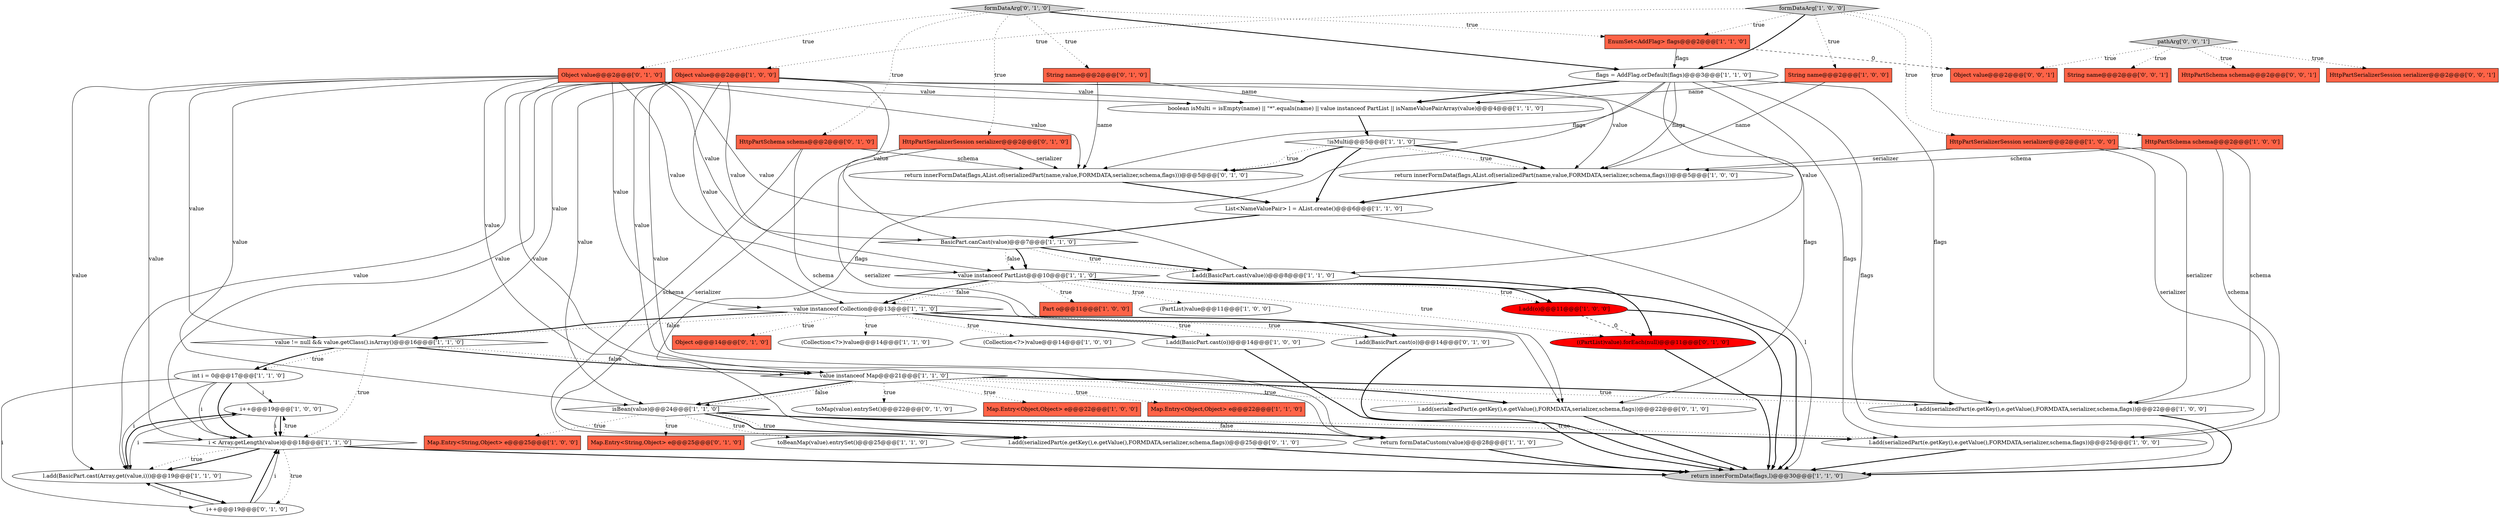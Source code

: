 digraph {
54 [style = filled, label = "Object value@@@2@@@['0', '0', '1']", fillcolor = tomato, shape = box image = "AAA0AAABBB3BBB"];
34 [style = filled, label = "Map.Entry<Object,Object> e@@@22@@@['1', '1', '0']", fillcolor = tomato, shape = box image = "AAA0AAABBB1BBB"];
20 [style = filled, label = "l.add(serializedPart(e.getKey(),e.getValue(),FORMDATA,serializer,schema,flags))@@@22@@@['1', '0', '0']", fillcolor = white, shape = ellipse image = "AAA0AAABBB1BBB"];
25 [style = filled, label = "i++@@@19@@@['1', '0', '0']", fillcolor = white, shape = ellipse image = "AAA0AAABBB1BBB"];
14 [style = filled, label = "String name@@@2@@@['1', '0', '0']", fillcolor = tomato, shape = box image = "AAA0AAABBB1BBB"];
43 [style = filled, label = "l.add(serializedPart(e.getKey(),e.getValue(),FORMDATA,serializer,schema,flags))@@@25@@@['0', '1', '0']", fillcolor = white, shape = ellipse image = "AAA0AAABBB2BBB"];
3 [style = filled, label = "return innerFormData(flags,AList.of(serializedPart(name,value,FORMDATA,serializer,schema,flags)))@@@5@@@['1', '0', '0']", fillcolor = white, shape = ellipse image = "AAA0AAABBB1BBB"];
21 [style = filled, label = "int i = 0@@@17@@@['1', '1', '0']", fillcolor = white, shape = ellipse image = "AAA0AAABBB1BBB"];
2 [style = filled, label = "i < Array.getLength(value)@@@18@@@['1', '1', '0']", fillcolor = white, shape = diamond image = "AAA0AAABBB1BBB"];
9 [style = filled, label = "return formDataCustom(value)@@@28@@@['1', '1', '0']", fillcolor = white, shape = ellipse image = "AAA0AAABBB1BBB"];
26 [style = filled, label = "l.add(BasicPart.cast(Array.get(value,i)))@@@19@@@['1', '1', '0']", fillcolor = white, shape = ellipse image = "AAA0AAABBB1BBB"];
31 [style = filled, label = "toBeanMap(value).entrySet()@@@25@@@['1', '1', '0']", fillcolor = white, shape = ellipse image = "AAA0AAABBB1BBB"];
5 [style = filled, label = "Object value@@@2@@@['1', '0', '0']", fillcolor = tomato, shape = box image = "AAA0AAABBB1BBB"];
40 [style = filled, label = "l.add(BasicPart.cast(o))@@@14@@@['0', '1', '0']", fillcolor = white, shape = ellipse image = "AAA0AAABBB2BBB"];
4 [style = filled, label = "Map.Entry<String,Object> e@@@25@@@['1', '0', '0']", fillcolor = tomato, shape = box image = "AAA0AAABBB1BBB"];
38 [style = filled, label = "String name@@@2@@@['0', '1', '0']", fillcolor = tomato, shape = box image = "AAA0AAABBB2BBB"];
42 [style = filled, label = "Object o@@@14@@@['0', '1', '0']", fillcolor = tomato, shape = box image = "AAA0AAABBB2BBB"];
52 [style = filled, label = "String name@@@2@@@['0', '0', '1']", fillcolor = tomato, shape = box image = "AAA0AAABBB3BBB"];
27 [style = filled, label = "HttpPartSerializerSession serializer@@@2@@@['1', '0', '0']", fillcolor = tomato, shape = box image = "AAA0AAABBB1BBB"];
0 [style = filled, label = "l.add(serializedPart(e.getKey(),e.getValue(),FORMDATA,serializer,schema,flags))@@@25@@@['1', '0', '0']", fillcolor = white, shape = ellipse image = "AAA0AAABBB1BBB"];
24 [style = filled, label = "BasicPart.canCast(value)@@@7@@@['1', '1', '0']", fillcolor = white, shape = diamond image = "AAA0AAABBB1BBB"];
46 [style = filled, label = "((PartList)value).forEach(null)@@@11@@@['0', '1', '0']", fillcolor = red, shape = ellipse image = "AAA1AAABBB2BBB"];
13 [style = filled, label = "!isMulti@@@5@@@['1', '1', '0']", fillcolor = white, shape = diamond image = "AAA0AAABBB1BBB"];
37 [style = filled, label = "i++@@@19@@@['0', '1', '0']", fillcolor = white, shape = ellipse image = "AAA0AAABBB2BBB"];
23 [style = filled, label = "(Collection<?>)value@@@14@@@['1', '1', '0']", fillcolor = white, shape = ellipse image = "AAA0AAABBB1BBB"];
41 [style = filled, label = "Object value@@@2@@@['0', '1', '0']", fillcolor = tomato, shape = box image = "AAA0AAABBB2BBB"];
35 [style = filled, label = "value != null && value.getClass().isArray()@@@16@@@['1', '1', '0']", fillcolor = white, shape = diamond image = "AAA0AAABBB1BBB"];
32 [style = filled, label = "List<NameValuePair> l = AList.create()@@@6@@@['1', '1', '0']", fillcolor = white, shape = ellipse image = "AAA0AAABBB1BBB"];
39 [style = filled, label = "HttpPartSchema schema@@@2@@@['0', '1', '0']", fillcolor = tomato, shape = box image = "AAA0AAABBB2BBB"];
7 [style = filled, label = "l.add(BasicPart.cast(value))@@@8@@@['1', '1', '0']", fillcolor = white, shape = ellipse image = "AAA0AAABBB1BBB"];
22 [style = filled, label = "(Collection<?>)value@@@14@@@['1', '0', '0']", fillcolor = white, shape = ellipse image = "AAA0AAABBB1BBB"];
28 [style = filled, label = "isBean(value)@@@24@@@['1', '1', '0']", fillcolor = white, shape = diamond image = "AAA0AAABBB1BBB"];
33 [style = filled, label = "l.add(o)@@@11@@@['1', '0', '0']", fillcolor = red, shape = ellipse image = "AAA1AAABBB1BBB"];
29 [style = filled, label = "EnumSet<AddFlag> flags@@@2@@@['1', '1', '0']", fillcolor = tomato, shape = box image = "AAA0AAABBB1BBB"];
45 [style = filled, label = "Map.Entry<String,Object> e@@@25@@@['0', '1', '0']", fillcolor = tomato, shape = box image = "AAA0AAABBB2BBB"];
17 [style = filled, label = "return innerFormData(flags,l)@@@30@@@['1', '1', '0']", fillcolor = lightgray, shape = ellipse image = "AAA0AAABBB1BBB"];
10 [style = filled, label = "value instanceof Collection@@@13@@@['1', '1', '0']", fillcolor = white, shape = diamond image = "AAA0AAABBB1BBB"];
30 [style = filled, label = "value instanceof PartList@@@10@@@['1', '1', '0']", fillcolor = white, shape = diamond image = "AAA0AAABBB1BBB"];
36 [style = filled, label = "l.add(serializedPart(e.getKey(),e.getValue(),FORMDATA,serializer,schema,flags))@@@22@@@['0', '1', '0']", fillcolor = white, shape = ellipse image = "AAA0AAABBB2BBB"];
15 [style = filled, label = "Part o@@@11@@@['1', '0', '0']", fillcolor = tomato, shape = box image = "AAA0AAABBB1BBB"];
53 [style = filled, label = "HttpPartSchema schema@@@2@@@['0', '0', '1']", fillcolor = tomato, shape = box image = "AAA0AAABBB3BBB"];
19 [style = filled, label = "formDataArg['1', '0', '0']", fillcolor = lightgray, shape = diamond image = "AAA0AAABBB1BBB"];
44 [style = filled, label = "return innerFormData(flags,AList.of(serializedPart(name,value,FORMDATA,serializer,schema,flags)))@@@5@@@['0', '1', '0']", fillcolor = white, shape = ellipse image = "AAA0AAABBB2BBB"];
48 [style = filled, label = "toMap(value).entrySet()@@@22@@@['0', '1', '0']", fillcolor = white, shape = ellipse image = "AAA0AAABBB2BBB"];
50 [style = filled, label = "HttpPartSerializerSession serializer@@@2@@@['0', '0', '1']", fillcolor = tomato, shape = box image = "AAA0AAABBB3BBB"];
47 [style = filled, label = "formDataArg['0', '1', '0']", fillcolor = lightgray, shape = diamond image = "AAA0AAABBB2BBB"];
49 [style = filled, label = "HttpPartSerializerSession serializer@@@2@@@['0', '1', '0']", fillcolor = tomato, shape = box image = "AAA0AAABBB2BBB"];
8 [style = filled, label = "flags = AddFlag.orDefault(flags)@@@3@@@['1', '1', '0']", fillcolor = white, shape = ellipse image = "AAA0AAABBB1BBB"];
12 [style = filled, label = "value instanceof Map@@@21@@@['1', '1', '0']", fillcolor = white, shape = diamond image = "AAA0AAABBB1BBB"];
18 [style = filled, label = "HttpPartSchema schema@@@2@@@['1', '0', '0']", fillcolor = tomato, shape = box image = "AAA0AAABBB1BBB"];
16 [style = filled, label = "Map.Entry<Object,Object> e@@@22@@@['1', '0', '0']", fillcolor = tomato, shape = box image = "AAA0AAABBB1BBB"];
51 [style = filled, label = "pathArg['0', '0', '1']", fillcolor = lightgray, shape = diamond image = "AAA0AAABBB3BBB"];
11 [style = filled, label = "(PartList)value@@@11@@@['1', '0', '0']", fillcolor = white, shape = ellipse image = "AAA0AAABBB1BBB"];
1 [style = filled, label = "l.add(BasicPart.cast(o))@@@14@@@['1', '0', '0']", fillcolor = white, shape = ellipse image = "AAA0AAABBB1BBB"];
6 [style = filled, label = "boolean isMulti = isEmpty(name) || \"*\".equals(name) || value instanceof PartList || isNameValuePairArray(value)@@@4@@@['1', '1', '0']", fillcolor = white, shape = ellipse image = "AAA0AAABBB1BBB"];
41->10 [style = solid, label="value"];
2->26 [style = bold, label=""];
5->3 [style = solid, label="value"];
25->2 [style = solid, label="i"];
41->6 [style = solid, label="value"];
10->35 [style = bold, label=""];
28->9 [style = bold, label=""];
8->6 [style = bold, label=""];
2->37 [style = dotted, label="true"];
41->12 [style = solid, label="value"];
49->44 [style = solid, label="serializer"];
21->2 [style = solid, label="i"];
24->30 [style = bold, label=""];
21->2 [style = bold, label=""];
2->25 [style = dotted, label="true"];
28->0 [style = bold, label=""];
10->42 [style = dotted, label="true"];
12->20 [style = dotted, label="true"];
28->43 [style = bold, label=""];
5->10 [style = solid, label="value"];
5->7 [style = solid, label="value"];
35->2 [style = dotted, label="true"];
25->26 [style = solid, label="i"];
30->46 [style = bold, label=""];
39->36 [style = solid, label="schema"];
51->52 [style = dotted, label="true"];
8->17 [style = solid, label="flags"];
30->46 [style = dotted, label="true"];
5->26 [style = solid, label="value"];
41->35 [style = solid, label="value"];
36->17 [style = bold, label=""];
10->1 [style = dotted, label="true"];
51->53 [style = dotted, label="true"];
51->54 [style = dotted, label="true"];
35->12 [style = bold, label=""];
12->34 [style = dotted, label="true"];
30->33 [style = dotted, label="true"];
13->44 [style = dotted, label="true"];
27->0 [style = solid, label="serializer"];
13->32 [style = bold, label=""];
41->2 [style = solid, label="value"];
12->28 [style = bold, label=""];
13->3 [style = dotted, label="true"];
0->17 [style = bold, label=""];
30->10 [style = dotted, label="false"];
32->17 [style = solid, label="l"];
29->54 [style = dashed, label="0"];
9->17 [style = bold, label=""];
35->21 [style = dotted, label="true"];
19->27 [style = dotted, label="true"];
49->36 [style = solid, label="serializer"];
8->36 [style = solid, label="flags"];
35->21 [style = bold, label=""];
25->2 [style = bold, label=""];
24->30 [style = dotted, label="false"];
1->17 [style = bold, label=""];
8->44 [style = solid, label="flags"];
47->49 [style = dotted, label="true"];
5->2 [style = solid, label="value"];
47->41 [style = dotted, label="true"];
39->44 [style = solid, label="schema"];
10->23 [style = dotted, label="true"];
19->29 [style = dotted, label="true"];
21->26 [style = solid, label="i"];
44->32 [style = bold, label=""];
40->17 [style = bold, label=""];
18->20 [style = solid, label="schema"];
5->30 [style = solid, label="value"];
30->10 [style = bold, label=""];
26->37 [style = bold, label=""];
38->6 [style = solid, label="name"];
8->3 [style = solid, label="flags"];
24->7 [style = bold, label=""];
10->1 [style = bold, label=""];
47->38 [style = dotted, label="true"];
24->7 [style = dotted, label="true"];
41->9 [style = solid, label="value"];
14->6 [style = solid, label="name"];
2->17 [style = bold, label=""];
8->0 [style = solid, label="flags"];
7->17 [style = bold, label=""];
30->33 [style = bold, label=""];
41->7 [style = solid, label="value"];
14->3 [style = solid, label="name"];
21->37 [style = solid, label="i"];
8->20 [style = solid, label="flags"];
8->43 [style = solid, label="flags"];
19->18 [style = dotted, label="true"];
18->0 [style = solid, label="schema"];
12->36 [style = bold, label=""];
12->20 [style = bold, label=""];
12->28 [style = dotted, label="false"];
12->36 [style = dotted, label="true"];
37->26 [style = solid, label="i"];
28->45 [style = dotted, label="true"];
5->24 [style = solid, label="value"];
29->8 [style = solid, label="flags"];
21->25 [style = solid, label="i"];
43->17 [style = bold, label=""];
28->0 [style = dotted, label="true"];
28->9 [style = dotted, label="false"];
27->3 [style = solid, label="serializer"];
47->29 [style = dotted, label="true"];
47->39 [style = dotted, label="true"];
6->13 [style = bold, label=""];
10->40 [style = bold, label=""];
19->5 [style = dotted, label="true"];
28->43 [style = dotted, label="true"];
2->26 [style = dotted, label="true"];
28->4 [style = dotted, label="true"];
37->2 [style = bold, label=""];
41->44 [style = solid, label="value"];
41->28 [style = solid, label="value"];
18->3 [style = solid, label="schema"];
30->11 [style = dotted, label="true"];
10->35 [style = dotted, label="false"];
35->12 [style = dotted, label="false"];
10->40 [style = dotted, label="true"];
27->20 [style = solid, label="serializer"];
33->17 [style = bold, label=""];
39->43 [style = solid, label="schema"];
19->14 [style = dotted, label="true"];
28->31 [style = dotted, label="true"];
49->43 [style = solid, label="serializer"];
20->17 [style = bold, label=""];
47->8 [style = bold, label=""];
41->26 [style = solid, label="value"];
26->25 [style = bold, label=""];
13->44 [style = bold, label=""];
5->6 [style = solid, label="value"];
33->46 [style = dashed, label="0"];
5->28 [style = solid, label="value"];
5->35 [style = solid, label="value"];
41->30 [style = solid, label="value"];
37->2 [style = solid, label="i"];
41->24 [style = solid, label="value"];
19->8 [style = bold, label=""];
5->9 [style = solid, label="value"];
13->3 [style = bold, label=""];
12->16 [style = dotted, label="true"];
10->22 [style = dotted, label="true"];
38->44 [style = solid, label="name"];
51->50 [style = dotted, label="true"];
3->32 [style = bold, label=""];
30->15 [style = dotted, label="true"];
46->17 [style = bold, label=""];
5->12 [style = solid, label="value"];
32->24 [style = bold, label=""];
12->48 [style = dotted, label="true"];
}
